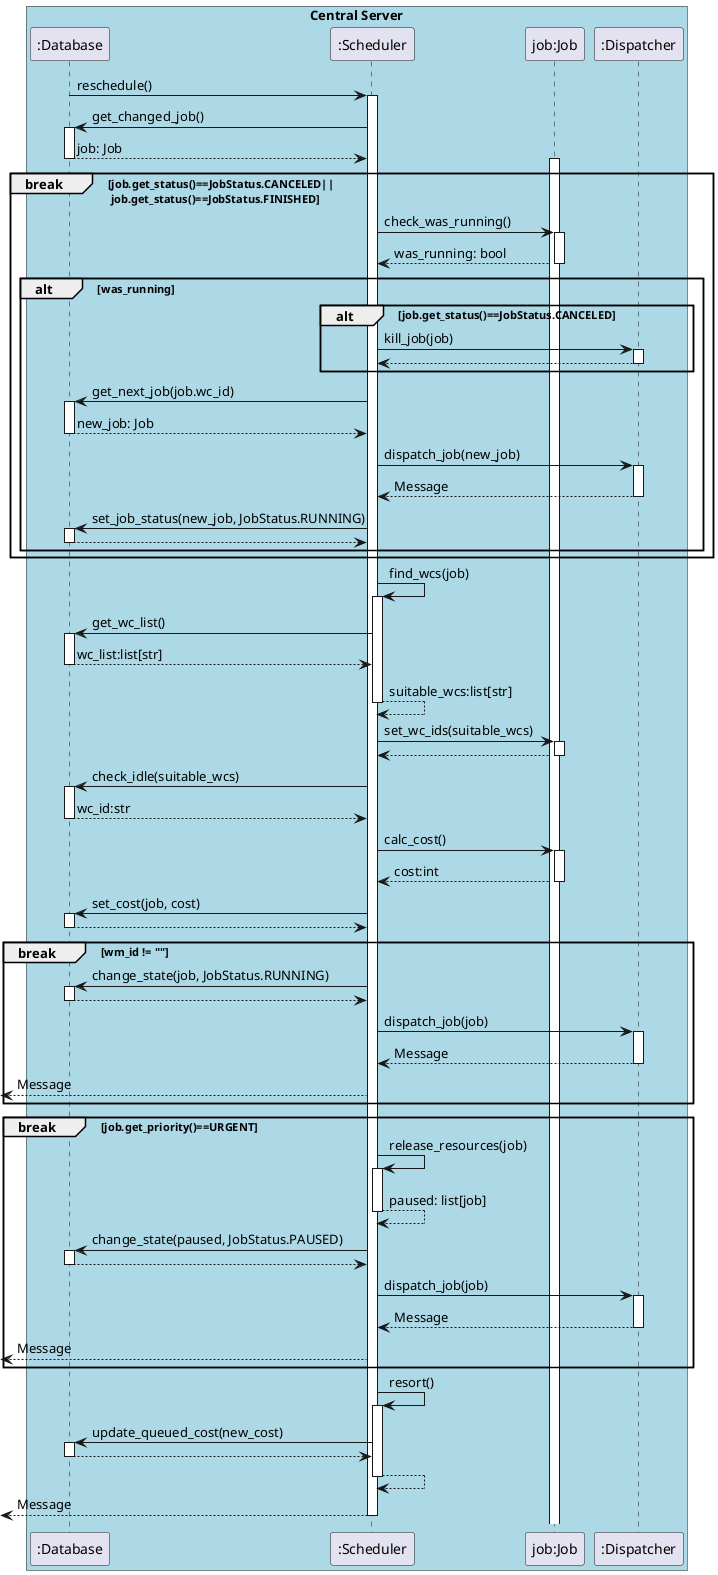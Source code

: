 @startuml

box "Central Server" #Lightblue
    participant ":Database"
    participant ":Scheduler"
    participant "job:Job"
    participant ":Dispatcher"
end box


":Database" -> ":Scheduler" ++: reschedule()
":Scheduler" -> ":Database" ++: get_changed_job()
":Database" --> ":Scheduler" --: job: Job
activate "job:Job"


break job.get_status()==JobStatus.CANCELED||\n job.get_status()==JobStatus.FINISHED
    ":Scheduler" -> "job:Job" ++:check_was_running()
    "job:Job" --> ":Scheduler" --: was_running: bool

    alt was_running
        alt job.get_status()==JobStatus.CANCELED
            ":Scheduler" -> ":Dispatcher" ++: kill_job(job)
            ":Dispatcher" --> ":Scheduler" --
        end
        ":Scheduler" -> ":Database" ++: get_next_job(job.wc_id)
        ":Database" --> ":Scheduler" --: new_job: Job
        ":Scheduler" -> ":Dispatcher" ++ : dispatch_job(new_job)
        ":Dispatcher" --> ":Scheduler" --:Message
        ":Scheduler" -> ":Database"++: set_job_status(new_job, JobStatus.RUNNING)
        ":Database" --> ":Scheduler" --
    end
end

":Scheduler" -> ":Scheduler" ++: find_wcs(job)
":Scheduler" -> ":Database" ++: get_wc_list()
":Database" --> ":Scheduler" --: wc_list:list[str]
":Scheduler" --> ":Scheduler" --: suitable_wcs:list[str]

":Scheduler" -> "job:Job" ++: set_wc_ids(suitable_wcs)
"job:Job" --> ":Scheduler" --:


":Scheduler" -> ":Database" ++: check_idle(suitable_wcs)
":Database" --> ":Scheduler" --: wc_id:str

":Scheduler" -> "job:Job" ++: calc_cost()
"job:Job" --> ":Scheduler" --: cost:int
":Scheduler" -> ":Database" ++ : set_cost(job, cost)
":Database" --> ":Scheduler" -- 
break wm_id != ""

    ":Scheduler" -> ":Database" ++: change_state(job, JobStatus.RUNNING)
    ":Database" --> ":Scheduler" --:

    ":Scheduler" -> ":Dispatcher" ++: dispatch_job(job)
    ":Dispatcher" --> ":Scheduler" -- : Message
    <-- ":Scheduler" : Message
end


break  job.get_priority()==URGENT
    ":Scheduler" -> ":Scheduler" ++: release_resources(job)
    ":Scheduler" --> ":Scheduler" -- : paused: list[job]
    ":Scheduler" -> ":Database" ++: change_state(paused, JobStatus.PAUSED)
    ":Database" --> ":Scheduler" --:

    ":Scheduler" -> ":Dispatcher" ++: dispatch_job(job)

    ":Scheduler" <-- ":Dispatcher" --: Message
    <-- ":Scheduler" : Message

end

":Scheduler" -> ":Scheduler" ++: resort()
":Scheduler" -> ":Database" ++: update_queued_cost(new_cost)
":Database" --> ":Scheduler" --: 

":Scheduler" --> ":Scheduler" --:



     <-- ":Scheduler" : Message
deactivate ":Scheduler"

@enduml
